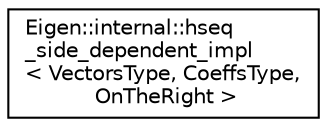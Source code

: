 digraph "Graphical Class Hierarchy"
{
  edge [fontname="Helvetica",fontsize="10",labelfontname="Helvetica",labelfontsize="10"];
  node [fontname="Helvetica",fontsize="10",shape=record];
  rankdir="LR";
  Node1 [label="Eigen::internal::hseq\l_side_dependent_impl\l\< VectorsType, CoeffsType,\l OnTheRight \>",height=0.2,width=0.4,color="black", fillcolor="white", style="filled",URL="$struct_eigen_1_1internal_1_1hseq__side__dependent__impl_3_01_vectors_type_00_01_coeffs_type_00_01_on_the_right_01_4.html"];
}
